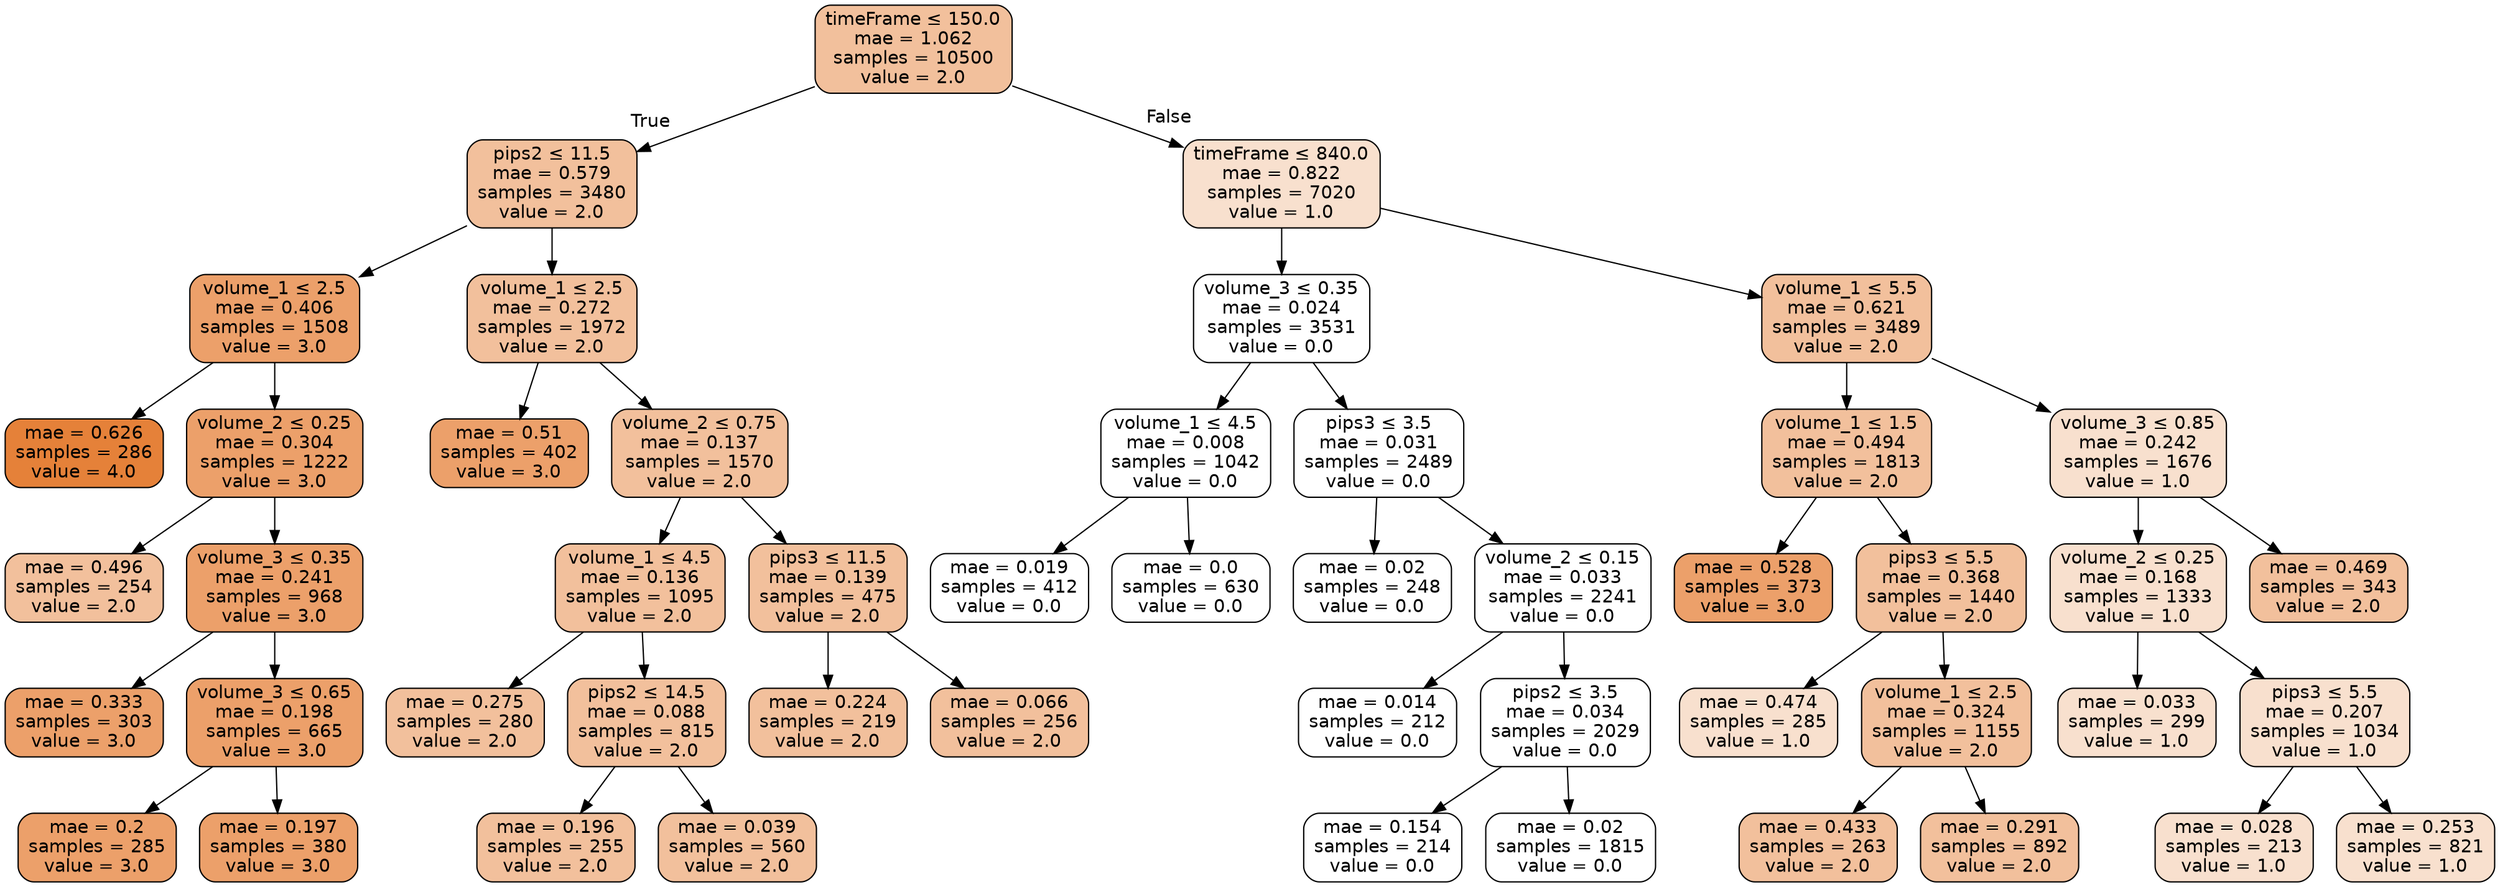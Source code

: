 digraph Tree {
node [shape=box, style="filled, rounded", color="black", fontname=helvetica] ;
edge [fontname=helvetica] ;
0 [label=<timeFrame &le; 150.0<br/>mae = 1.062<br/>samples = 10500<br/>value = 2.0>, fillcolor="#f2c09c"] ;
1 [label=<pips2 &le; 11.5<br/>mae = 0.579<br/>samples = 3480<br/>value = 2.0>, fillcolor="#f2c09c"] ;
0 -> 1 [labeldistance=2.5, labelangle=45, headlabel="True"] ;
2 [label=<volume_1 &le; 2.5<br/>mae = 0.406<br/>samples = 1508<br/>value = 3.0>, fillcolor="#eca06a"] ;
1 -> 2 ;
3 [label=<mae = 0.626<br/>samples = 286<br/>value = 4.0>, fillcolor="#e58139"] ;
2 -> 3 ;
4 [label=<volume_2 &le; 0.25<br/>mae = 0.304<br/>samples = 1222<br/>value = 3.0>, fillcolor="#eca06a"] ;
2 -> 4 ;
5 [label=<mae = 0.496<br/>samples = 254<br/>value = 2.0>, fillcolor="#f2c09c"] ;
4 -> 5 ;
6 [label=<volume_3 &le; 0.35<br/>mae = 0.241<br/>samples = 968<br/>value = 3.0>, fillcolor="#eca06a"] ;
4 -> 6 ;
7 [label=<mae = 0.333<br/>samples = 303<br/>value = 3.0>, fillcolor="#eca06a"] ;
6 -> 7 ;
8 [label=<volume_3 &le; 0.65<br/>mae = 0.198<br/>samples = 665<br/>value = 3.0>, fillcolor="#eca06a"] ;
6 -> 8 ;
9 [label=<mae = 0.2<br/>samples = 285<br/>value = 3.0>, fillcolor="#eca06a"] ;
8 -> 9 ;
10 [label=<mae = 0.197<br/>samples = 380<br/>value = 3.0>, fillcolor="#eca06a"] ;
8 -> 10 ;
11 [label=<volume_1 &le; 2.5<br/>mae = 0.272<br/>samples = 1972<br/>value = 2.0>, fillcolor="#f2c09c"] ;
1 -> 11 ;
12 [label=<mae = 0.51<br/>samples = 402<br/>value = 3.0>, fillcolor="#eca06a"] ;
11 -> 12 ;
13 [label=<volume_2 &le; 0.75<br/>mae = 0.137<br/>samples = 1570<br/>value = 2.0>, fillcolor="#f2c09c"] ;
11 -> 13 ;
14 [label=<volume_1 &le; 4.5<br/>mae = 0.136<br/>samples = 1095<br/>value = 2.0>, fillcolor="#f2c09c"] ;
13 -> 14 ;
15 [label=<mae = 0.275<br/>samples = 280<br/>value = 2.0>, fillcolor="#f2c09c"] ;
14 -> 15 ;
16 [label=<pips2 &le; 14.5<br/>mae = 0.088<br/>samples = 815<br/>value = 2.0>, fillcolor="#f2c09c"] ;
14 -> 16 ;
17 [label=<mae = 0.196<br/>samples = 255<br/>value = 2.0>, fillcolor="#f2c09c"] ;
16 -> 17 ;
18 [label=<mae = 0.039<br/>samples = 560<br/>value = 2.0>, fillcolor="#f2c09c"] ;
16 -> 18 ;
19 [label=<pips3 &le; 11.5<br/>mae = 0.139<br/>samples = 475<br/>value = 2.0>, fillcolor="#f2c09c"] ;
13 -> 19 ;
20 [label=<mae = 0.224<br/>samples = 219<br/>value = 2.0>, fillcolor="#f2c09c"] ;
19 -> 20 ;
21 [label=<mae = 0.066<br/>samples = 256<br/>value = 2.0>, fillcolor="#f2c09c"] ;
19 -> 21 ;
22 [label=<timeFrame &le; 840.0<br/>mae = 0.822<br/>samples = 7020<br/>value = 1.0>, fillcolor="#f8e0ce"] ;
0 -> 22 [labeldistance=2.5, labelangle=-45, headlabel="False"] ;
23 [label=<volume_3 &le; 0.35<br/>mae = 0.024<br/>samples = 3531<br/>value = 0.0>, fillcolor="#ffffff"] ;
22 -> 23 ;
24 [label=<volume_1 &le; 4.5<br/>mae = 0.008<br/>samples = 1042<br/>value = 0.0>, fillcolor="#ffffff"] ;
23 -> 24 ;
25 [label=<mae = 0.019<br/>samples = 412<br/>value = 0.0>, fillcolor="#ffffff"] ;
24 -> 25 ;
26 [label=<mae = 0.0<br/>samples = 630<br/>value = 0.0>, fillcolor="#ffffff"] ;
24 -> 26 ;
27 [label=<pips3 &le; 3.5<br/>mae = 0.031<br/>samples = 2489<br/>value = 0.0>, fillcolor="#ffffff"] ;
23 -> 27 ;
28 [label=<mae = 0.02<br/>samples = 248<br/>value = 0.0>, fillcolor="#ffffff"] ;
27 -> 28 ;
29 [label=<volume_2 &le; 0.15<br/>mae = 0.033<br/>samples = 2241<br/>value = 0.0>, fillcolor="#ffffff"] ;
27 -> 29 ;
30 [label=<mae = 0.014<br/>samples = 212<br/>value = 0.0>, fillcolor="#ffffff"] ;
29 -> 30 ;
31 [label=<pips2 &le; 3.5<br/>mae = 0.034<br/>samples = 2029<br/>value = 0.0>, fillcolor="#ffffff"] ;
29 -> 31 ;
32 [label=<mae = 0.154<br/>samples = 214<br/>value = 0.0>, fillcolor="#ffffff"] ;
31 -> 32 ;
33 [label=<mae = 0.02<br/>samples = 1815<br/>value = 0.0>, fillcolor="#ffffff"] ;
31 -> 33 ;
34 [label=<volume_1 &le; 5.5<br/>mae = 0.621<br/>samples = 3489<br/>value = 2.0>, fillcolor="#f2c09c"] ;
22 -> 34 ;
35 [label=<volume_1 &le; 1.5<br/>mae = 0.494<br/>samples = 1813<br/>value = 2.0>, fillcolor="#f2c09c"] ;
34 -> 35 ;
36 [label=<mae = 0.528<br/>samples = 373<br/>value = 3.0>, fillcolor="#eca06a"] ;
35 -> 36 ;
37 [label=<pips3 &le; 5.5<br/>mae = 0.368<br/>samples = 1440<br/>value = 2.0>, fillcolor="#f2c09c"] ;
35 -> 37 ;
38 [label=<mae = 0.474<br/>samples = 285<br/>value = 1.0>, fillcolor="#f8e0ce"] ;
37 -> 38 ;
39 [label=<volume_1 &le; 2.5<br/>mae = 0.324<br/>samples = 1155<br/>value = 2.0>, fillcolor="#f2c09c"] ;
37 -> 39 ;
40 [label=<mae = 0.433<br/>samples = 263<br/>value = 2.0>, fillcolor="#f2c09c"] ;
39 -> 40 ;
41 [label=<mae = 0.291<br/>samples = 892<br/>value = 2.0>, fillcolor="#f2c09c"] ;
39 -> 41 ;
42 [label=<volume_3 &le; 0.85<br/>mae = 0.242<br/>samples = 1676<br/>value = 1.0>, fillcolor="#f8e0ce"] ;
34 -> 42 ;
43 [label=<volume_2 &le; 0.25<br/>mae = 0.168<br/>samples = 1333<br/>value = 1.0>, fillcolor="#f8e0ce"] ;
42 -> 43 ;
44 [label=<mae = 0.033<br/>samples = 299<br/>value = 1.0>, fillcolor="#f8e0ce"] ;
43 -> 44 ;
45 [label=<pips3 &le; 5.5<br/>mae = 0.207<br/>samples = 1034<br/>value = 1.0>, fillcolor="#f8e0ce"] ;
43 -> 45 ;
46 [label=<mae = 0.028<br/>samples = 213<br/>value = 1.0>, fillcolor="#f8e0ce"] ;
45 -> 46 ;
47 [label=<mae = 0.253<br/>samples = 821<br/>value = 1.0>, fillcolor="#f8e0ce"] ;
45 -> 47 ;
48 [label=<mae = 0.469<br/>samples = 343<br/>value = 2.0>, fillcolor="#f2c09c"] ;
42 -> 48 ;
}